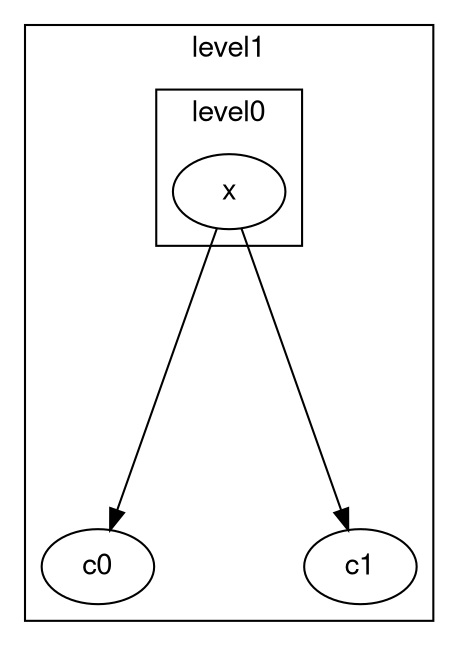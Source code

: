 digraph unix {
  graph [ dpi = 75 ]; 
  graph [nodesep = 1.0; ranksep=2];
  fontname="Helvetica,Arial,sans-serif"
  node [fontname="Helvetica,Arial,sans-serif"]
  edge [fontname="Helvetica,Arial,sans-serif"]
  subgraph cluster_level1_4 {
    label = "level1"; // scope
    c0_8 [
      label = "c0"; // node
    ];
    c1_9 [
      label = "c1"; // node
    ];
    subgraph cluster_level0_5 {
      label = "level0"; // scope
      x_7 [
        label = "x"; // node
      ];
      
    }
    
  }
  "x_7" -> "c0_8";
  "x_7" -> "c1_9";
}

